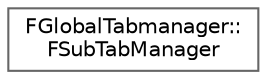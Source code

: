 digraph "Graphical Class Hierarchy"
{
 // INTERACTIVE_SVG=YES
 // LATEX_PDF_SIZE
  bgcolor="transparent";
  edge [fontname=Helvetica,fontsize=10,labelfontname=Helvetica,labelfontsize=10];
  node [fontname=Helvetica,fontsize=10,shape=box,height=0.2,width=0.4];
  rankdir="LR";
  Node0 [id="Node000000",label="FGlobalTabmanager::\lFSubTabManager",height=0.2,width=0.4,color="grey40", fillcolor="white", style="filled",URL="$de/de2/structFGlobalTabmanager_1_1FSubTabManager.html",tooltip="Pairs of Major Tab and the TabManager that manages tabs within it."];
}
